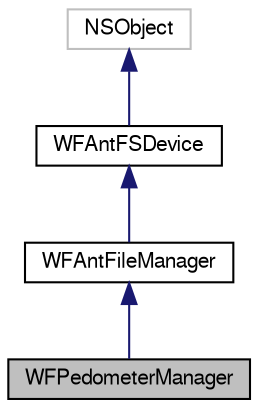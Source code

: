 digraph "WFPedometerManager"
{
  edge [fontname="FreeSans",fontsize="10",labelfontname="FreeSans",labelfontsize="10"];
  node [fontname="FreeSans",fontsize="10",shape=record];
  Node1 [label="WFPedometerManager",height=0.2,width=0.4,color="black", fillcolor="grey75", style="filled", fontcolor="black"];
  Node2 -> Node1 [dir="back",color="midnightblue",fontsize="10",style="solid",fontname="FreeSans"];
  Node2 [label="WFAntFileManager",height=0.2,width=0.4,color="black", fillcolor="white", style="filled",URL="$interface_w_f_ant_file_manager.html",tooltip="Provides a means of communicating with, and transferring data from an ANT FS device. "];
  Node3 -> Node2 [dir="back",color="midnightblue",fontsize="10",style="solid",fontname="FreeSans"];
  Node3 [label="WFAntFSDevice",height=0.2,width=0.4,color="black", fillcolor="white", style="filled",URL="$interface_w_f_ant_f_s_device.html",tooltip="Represents the base class for ANT FS device implementations. "];
  Node4 -> Node3 [dir="back",color="midnightblue",fontsize="10",style="solid",fontname="FreeSans"];
  Node4 [label="NSObject",height=0.2,width=0.4,color="grey75", fillcolor="white", style="filled"];
}
